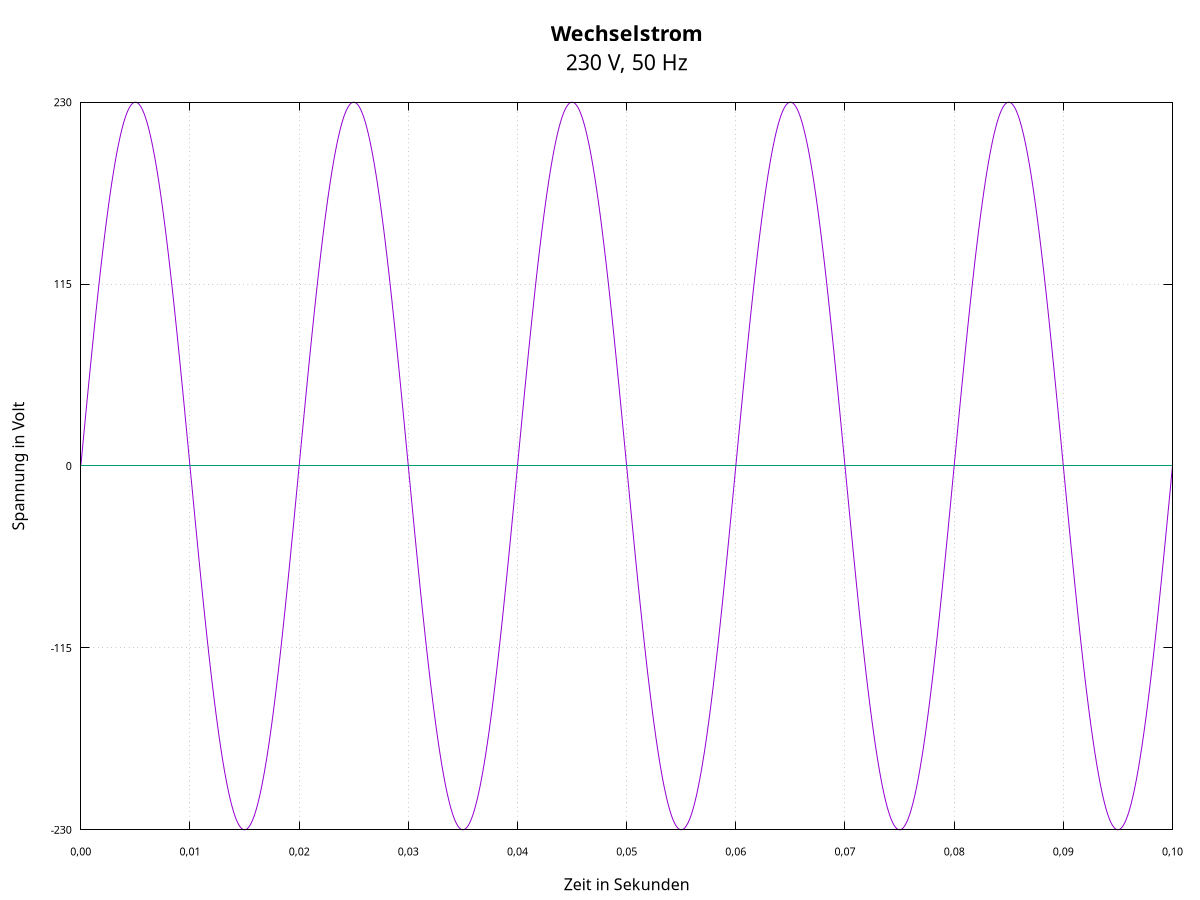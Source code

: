 #! /usr/bin/gnuplot
set terminal pdfcairo enhanced color lw 2 size 6,4 font 'Arial'
set output 'strom-wechselstrom.pdf'

set title "{/:Bold Wechselstrom}\n230 V, 50 Hz" font ",16"

set format x "%.2f"
set format y "%g"
set decimalsign ","
set xtics font ",8"
set ytics font ",8"
set samples 1000

set grid
unset key
set xlabel "Zeit in Sekunden"
set ylabel "Spannung in Volt"

set xtics 0.01
set ytics 115
plot [0:0.1] [-230:230] sin(x*2*pi*50)*230, 0

#-------------------------------------------------------------------------------
set terminal png transparent enhanced lw 12 size 1600,1200 font 'Arial'
set output 'strom-wechselstrom-klein.png'

set title ""
set xlabel ""
set ylabel ""
set format x ""
set format y ""
replot
